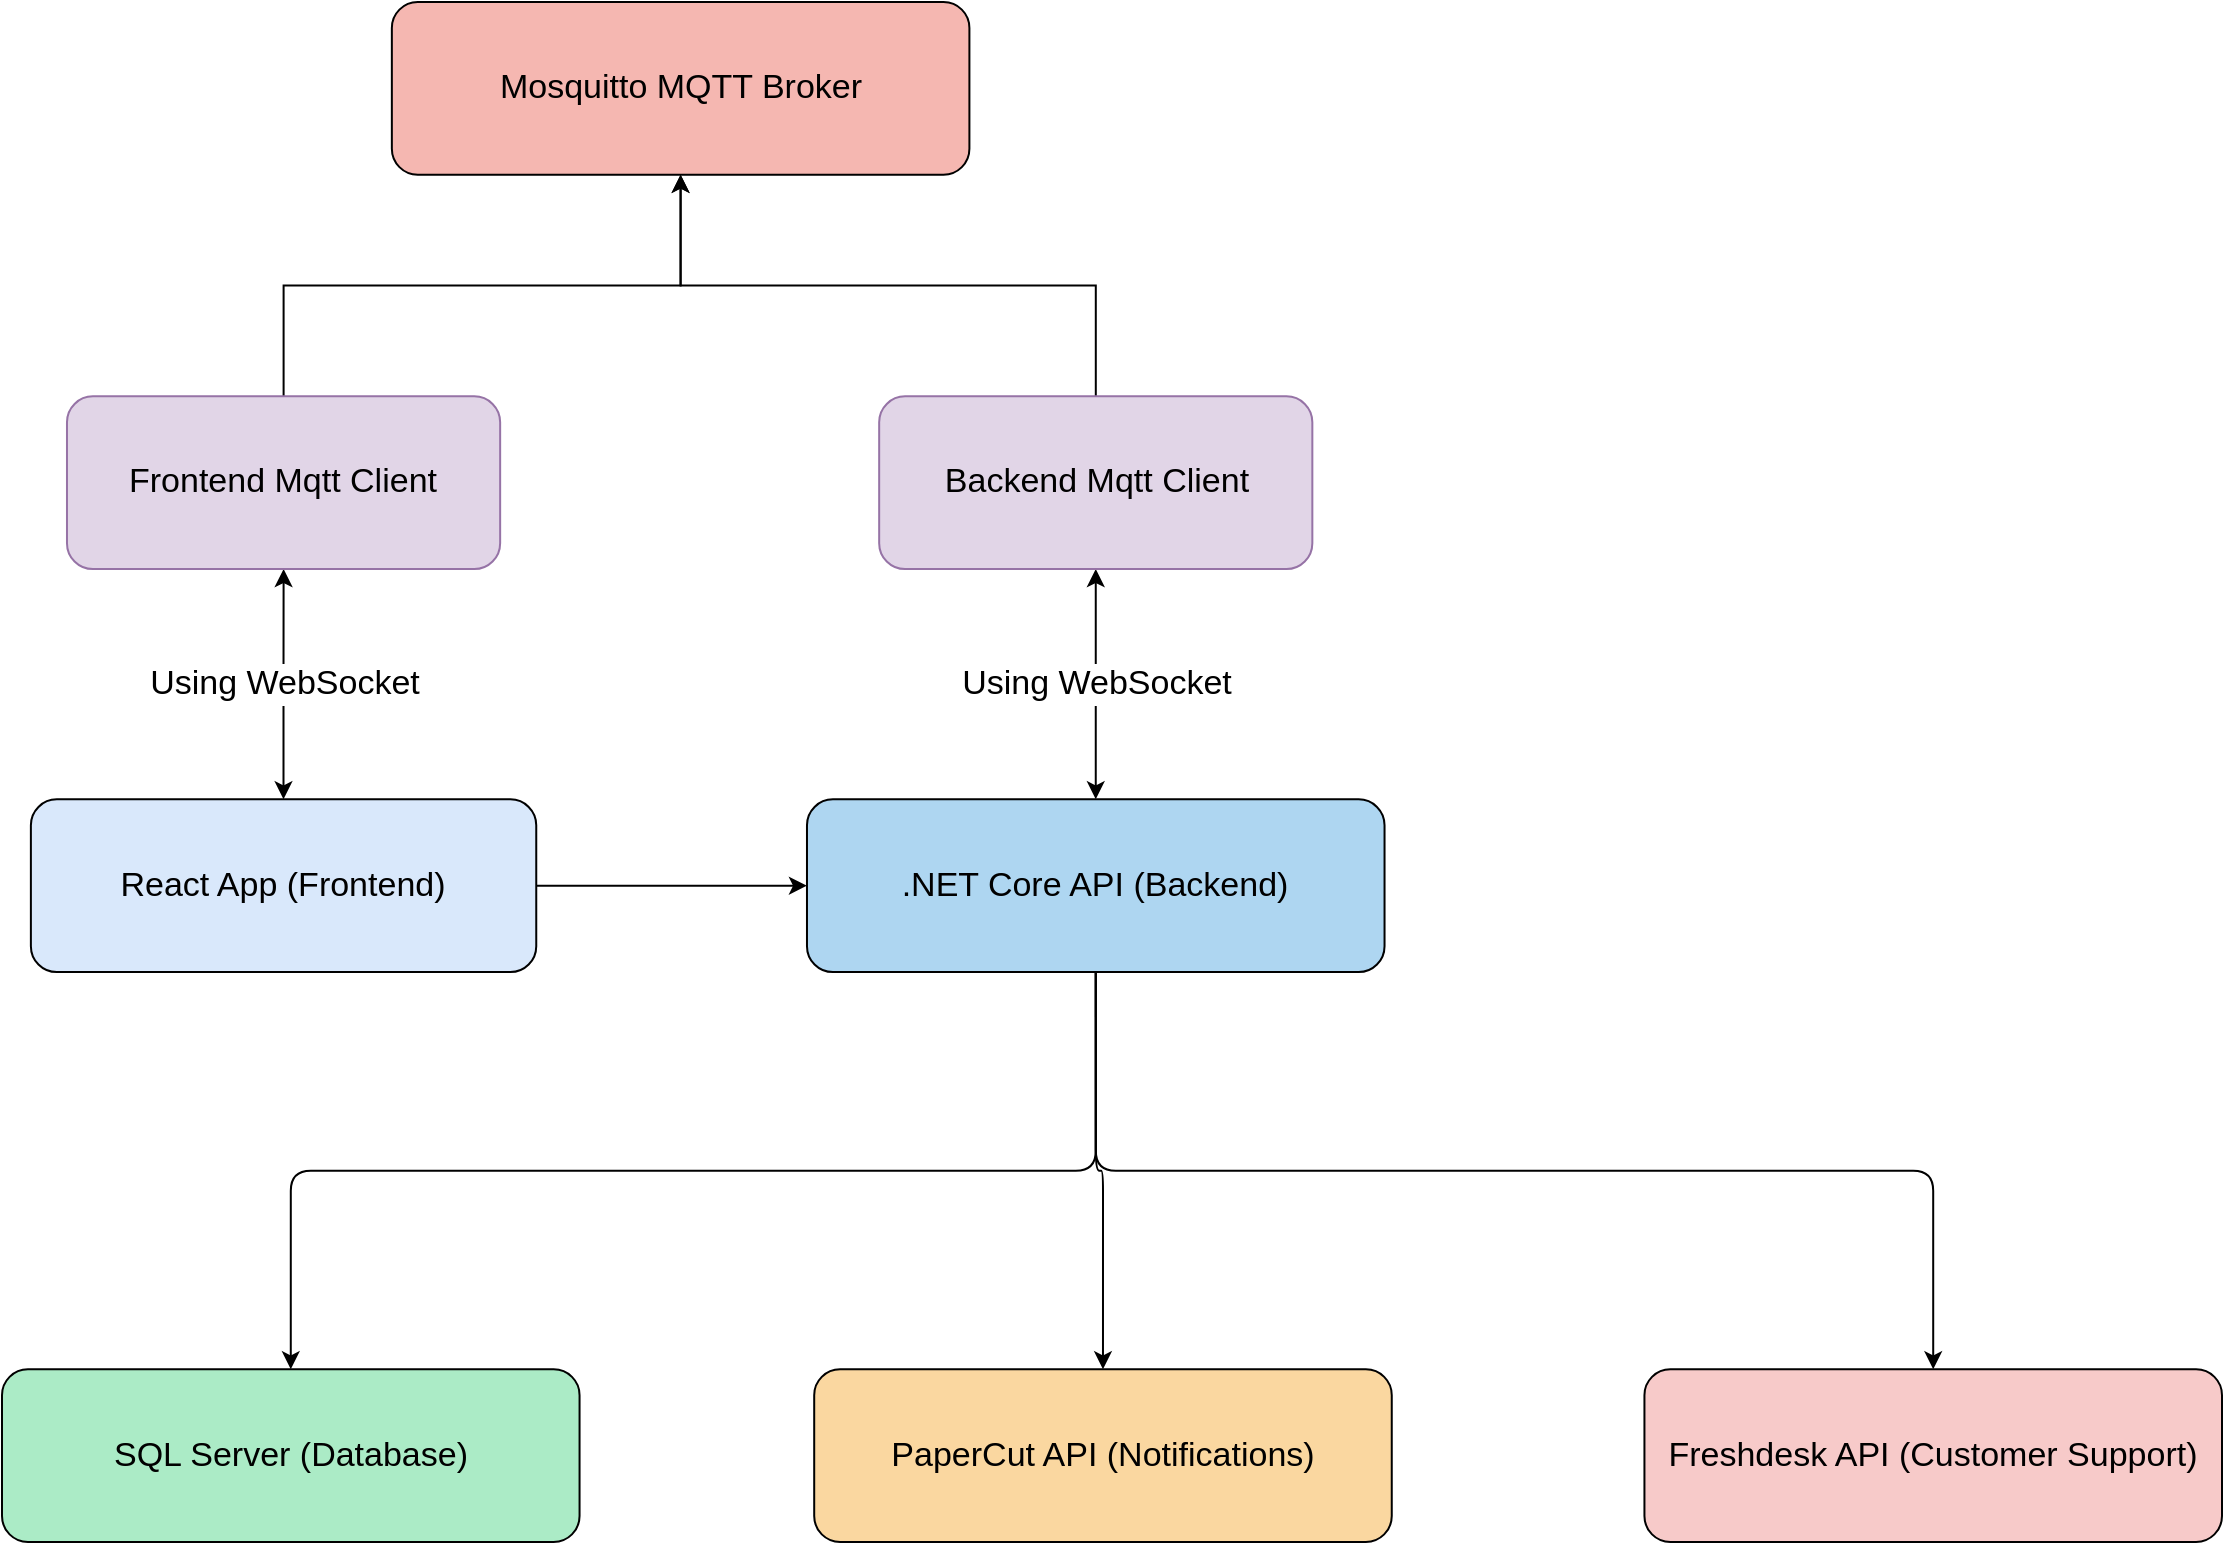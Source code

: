 <mxfile version="24.7.17">
  <diagram name="E-Commerce Sales Dashboard Architecture" id="ZeeL3Anb7-8IAxNtEgsL">
    <mxGraphModel dx="1956" dy="964" grid="1" gridSize="10" guides="1" tooltips="1" connect="1" arrows="1" fold="1" page="1" pageScale="1" pageWidth="1169" pageHeight="827" math="0" shadow="0">
      <root>
        <mxCell id="0" />
        <mxCell id="1" parent="0" />
        <mxCell id="Ru8iO7SMFXooMD9qpCoM-23" value="" style="group;fontSize=17;" vertex="1" connectable="0" parent="1">
          <mxGeometry x="30" y="30" width="1110" height="770" as="geometry" />
        </mxCell>
        <mxCell id="Ru8iO7SMFXooMD9qpCoM-18" value="Using WebSocket" style="edgeStyle=orthogonalEdgeStyle;rounded=0;orthogonalLoop=1;jettySize=auto;html=1;startArrow=classic;startFill=1;fontSize=17;" edge="1" parent="Ru8iO7SMFXooMD9qpCoM-23" source="Ru8iO7SMFXooMD9qpCoM-1" target="Ru8iO7SMFXooMD9qpCoM-17">
          <mxGeometry relative="1" as="geometry" />
        </mxCell>
        <mxCell id="Ru8iO7SMFXooMD9qpCoM-1" value="React App (Frontend)" style="rounded=1;whiteSpace=wrap;html=1;fillColor=#d9e8fb;fontSize=17;" vertex="1" parent="Ru8iO7SMFXooMD9qpCoM-23">
          <mxGeometry x="14.439" y="398.673" width="252.683" height="86.355" as="geometry" />
        </mxCell>
        <mxCell id="Ru8iO7SMFXooMD9qpCoM-20" value="Using WebSocket" style="edgeStyle=orthogonalEdgeStyle;rounded=0;orthogonalLoop=1;jettySize=auto;html=1;startArrow=classic;startFill=1;fontSize=17;" edge="1" parent="Ru8iO7SMFXooMD9qpCoM-23" source="Ru8iO7SMFXooMD9qpCoM-3" target="Ru8iO7SMFXooMD9qpCoM-19">
          <mxGeometry relative="1" as="geometry" />
        </mxCell>
        <mxCell id="Ru8iO7SMFXooMD9qpCoM-3" value=".NET Core API (Backend)" style="rounded=1;whiteSpace=wrap;html=1;fillColor=#aed6f1;fontSize=17;" vertex="1" parent="Ru8iO7SMFXooMD9qpCoM-23">
          <mxGeometry x="402.488" y="398.673" width="288.78" height="86.355" as="geometry" />
        </mxCell>
        <mxCell id="Ru8iO7SMFXooMD9qpCoM-4" value="SQL Server (Database)" style="rounded=1;whiteSpace=wrap;html=1;fillColor=#abebc6;fontSize=17;" vertex="1" parent="Ru8iO7SMFXooMD9qpCoM-23">
          <mxGeometry y="683.645" width="288.78" height="86.355" as="geometry" />
        </mxCell>
        <mxCell id="Ru8iO7SMFXooMD9qpCoM-5" value="Mosquitto MQTT Broker" style="rounded=1;whiteSpace=wrap;html=1;fillColor=#f5b7b1;fontSize=17;" vertex="1" parent="Ru8iO7SMFXooMD9qpCoM-23">
          <mxGeometry x="194.927" width="288.78" height="86.355" as="geometry" />
        </mxCell>
        <mxCell id="Ru8iO7SMFXooMD9qpCoM-6" value="Freshdesk API (Customer Support)" style="rounded=1;whiteSpace=wrap;html=1;fillColor=#f7cac9;fontSize=17;" vertex="1" parent="Ru8iO7SMFXooMD9qpCoM-23">
          <mxGeometry x="821.22" y="683.645" width="288.78" height="86.355" as="geometry" />
        </mxCell>
        <mxCell id="Ru8iO7SMFXooMD9qpCoM-7" value="PaperCut API (Notifications)" style="rounded=1;whiteSpace=wrap;html=1;fillColor=#fad7a0;fontSize=17;" vertex="1" parent="Ru8iO7SMFXooMD9qpCoM-23">
          <mxGeometry x="406.098" y="683.645" width="288.78" height="86.355" as="geometry" />
        </mxCell>
        <mxCell id="Ru8iO7SMFXooMD9qpCoM-9" style="edgeStyle=orthogonalEdgeStyle;rounded=1;orthogonalLoop=1;exitX=1;exitY=0.5;exitDx=0;exitDy=0;entryX=0;entryY=0.5;entryDx=0;entryDy=0;fontSize=17;" edge="1" parent="Ru8iO7SMFXooMD9qpCoM-23" source="Ru8iO7SMFXooMD9qpCoM-1" target="Ru8iO7SMFXooMD9qpCoM-3">
          <mxGeometry relative="1" as="geometry" />
        </mxCell>
        <mxCell id="Ru8iO7SMFXooMD9qpCoM-10" style="edgeStyle=orthogonalEdgeStyle;rounded=1;orthogonalLoop=1;exitX=0.5;exitY=1;exitDx=0;exitDy=0;entryX=0.5;entryY=0;entryDx=0;entryDy=0;fontSize=17;" edge="1" parent="Ru8iO7SMFXooMD9qpCoM-23" source="Ru8iO7SMFXooMD9qpCoM-3" target="Ru8iO7SMFXooMD9qpCoM-4">
          <mxGeometry relative="1" as="geometry" />
        </mxCell>
        <mxCell id="Ru8iO7SMFXooMD9qpCoM-11" style="edgeStyle=orthogonalEdgeStyle;rounded=1;orthogonalLoop=1;exitX=0.5;exitY=1;exitDx=0;exitDy=0;entryX=0.5;entryY=0;entryDx=0;entryDy=0;fontSize=17;" edge="1" parent="Ru8iO7SMFXooMD9qpCoM-23" source="Ru8iO7SMFXooMD9qpCoM-3" target="Ru8iO7SMFXooMD9qpCoM-6">
          <mxGeometry relative="1" as="geometry" />
        </mxCell>
        <mxCell id="Ru8iO7SMFXooMD9qpCoM-12" style="edgeStyle=orthogonalEdgeStyle;rounded=1;orthogonalLoop=1;exitX=0.5;exitY=1;exitDx=0;exitDy=0;entryX=0.5;entryY=0;entryDx=0;entryDy=0;fontSize=17;" edge="1" parent="Ru8iO7SMFXooMD9qpCoM-23" source="Ru8iO7SMFXooMD9qpCoM-3" target="Ru8iO7SMFXooMD9qpCoM-7">
          <mxGeometry relative="1" as="geometry" />
        </mxCell>
        <mxCell id="Ru8iO7SMFXooMD9qpCoM-21" value="" style="edgeStyle=orthogonalEdgeStyle;rounded=0;orthogonalLoop=1;jettySize=auto;html=1;fontSize=17;" edge="1" parent="Ru8iO7SMFXooMD9qpCoM-23" source="Ru8iO7SMFXooMD9qpCoM-17" target="Ru8iO7SMFXooMD9qpCoM-5">
          <mxGeometry relative="1" as="geometry" />
        </mxCell>
        <mxCell id="Ru8iO7SMFXooMD9qpCoM-17" value="Frontend Mqtt Client" style="whiteSpace=wrap;html=1;fillColor=#e1d5e7;rounded=1;strokeColor=#9673a6;fontSize=17;" vertex="1" parent="Ru8iO7SMFXooMD9qpCoM-23">
          <mxGeometry x="32.488" y="197.178" width="216.585" height="86.355" as="geometry" />
        </mxCell>
        <mxCell id="Ru8iO7SMFXooMD9qpCoM-22" value="" style="edgeStyle=orthogonalEdgeStyle;rounded=0;orthogonalLoop=1;jettySize=auto;html=1;fontSize=17;" edge="1" parent="Ru8iO7SMFXooMD9qpCoM-23" source="Ru8iO7SMFXooMD9qpCoM-19" target="Ru8iO7SMFXooMD9qpCoM-5">
          <mxGeometry relative="1" as="geometry" />
        </mxCell>
        <mxCell id="Ru8iO7SMFXooMD9qpCoM-19" value="Backend Mqtt Client" style="whiteSpace=wrap;html=1;fillColor=#e1d5e7;rounded=1;strokeColor=#9673a6;fontSize=17;" vertex="1" parent="Ru8iO7SMFXooMD9qpCoM-23">
          <mxGeometry x="438.585" y="197.178" width="216.585" height="86.355" as="geometry" />
        </mxCell>
      </root>
    </mxGraphModel>
  </diagram>
</mxfile>
